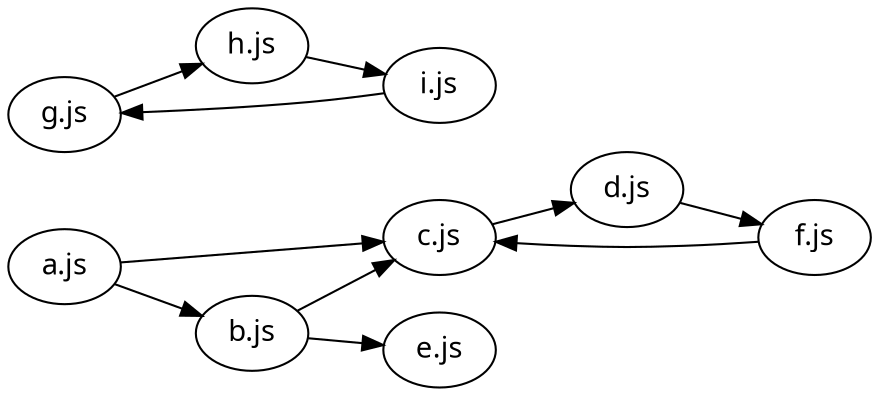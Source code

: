 digraph {
  rankdir = "LR";
  node [fontname = "Ubuntu"];

  "a.js" -> { "b.js" "c.js" };
  "b.js" -> "c.js" -> "d.js" -> "f.js";
  "b.js" -> "e.js";
  "f.js" -> "c.js";

  "g.js" -> "h.js" -> "i.js" -> "g.js";
}

